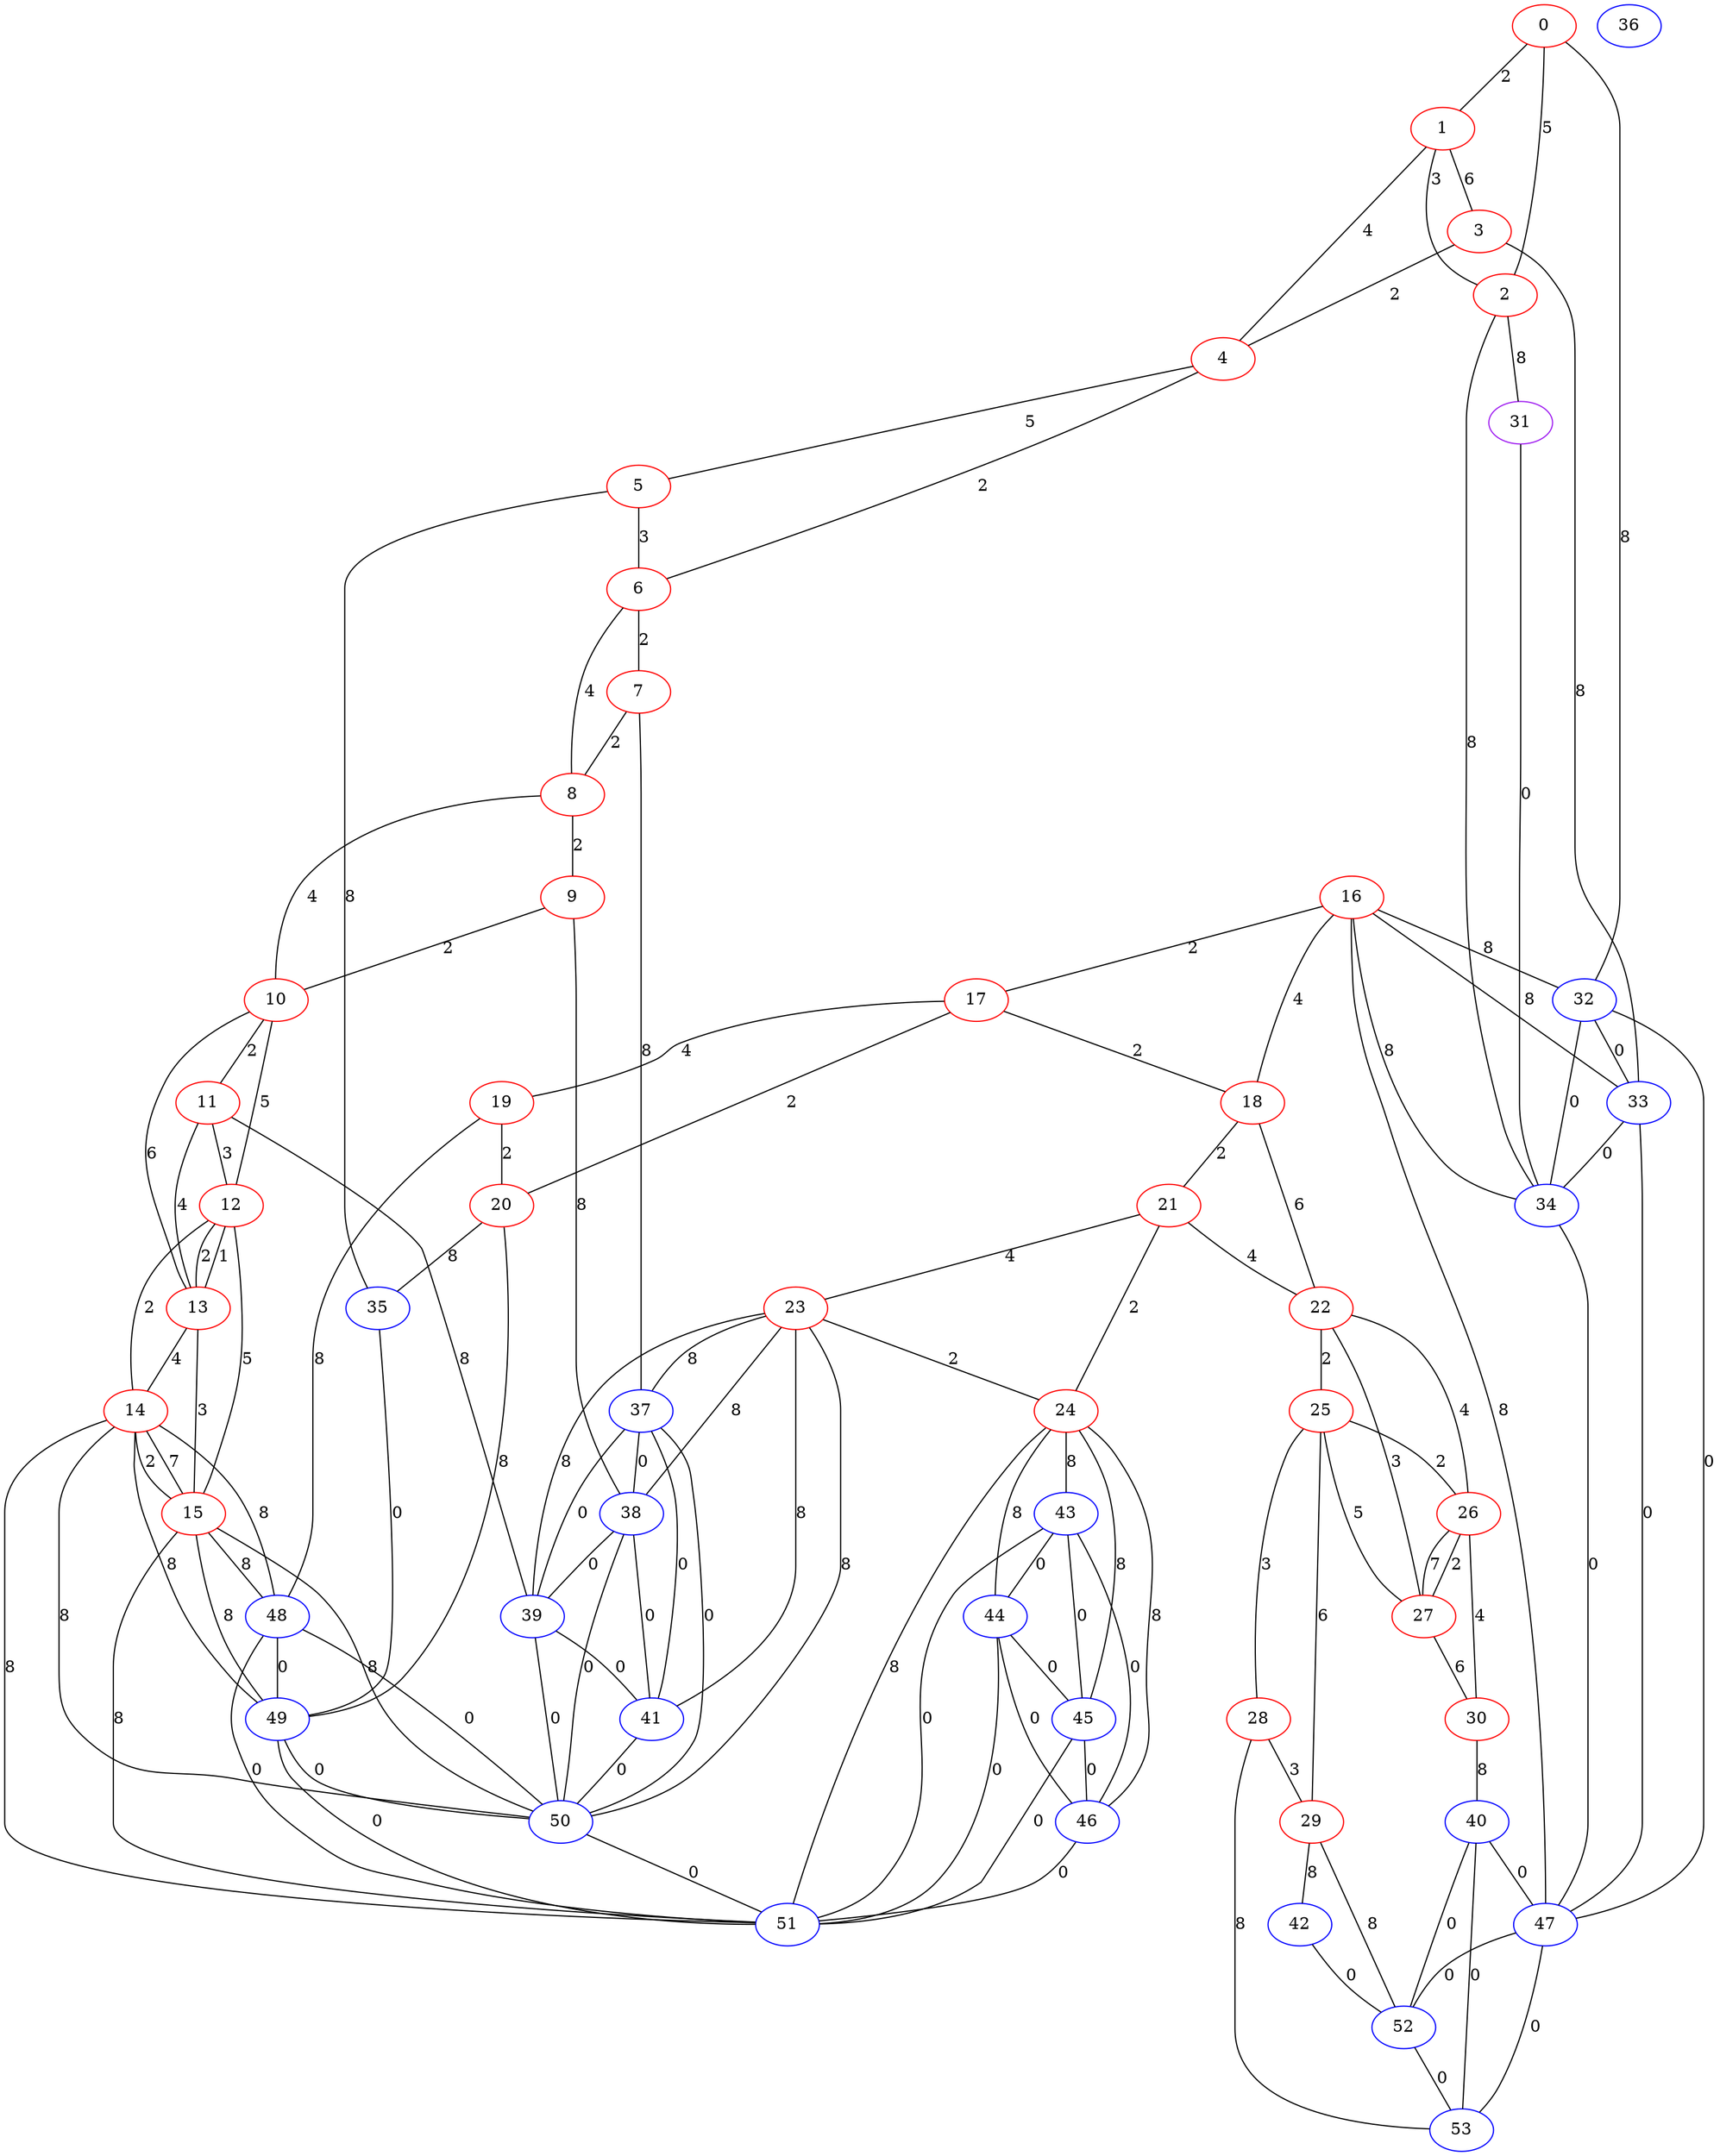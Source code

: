 graph "" {
0 [color=red, weight=1];
1 [color=red, weight=1];
2 [color=red, weight=1];
3 [color=red, weight=1];
4 [color=red, weight=1];
5 [color=red, weight=1];
6 [color=red, weight=1];
7 [color=red, weight=1];
8 [color=red, weight=1];
9 [color=red, weight=1];
10 [color=red, weight=1];
11 [color=red, weight=1];
12 [color=red, weight=1];
13 [color=red, weight=1];
14 [color=red, weight=1];
15 [color=red, weight=1];
16 [color=red, weight=1];
17 [color=red, weight=1];
18 [color=red, weight=1];
19 [color=red, weight=1];
20 [color=red, weight=1];
21 [color=red, weight=1];
22 [color=red, weight=1];
23 [color=red, weight=1];
24 [color=red, weight=1];
25 [color=red, weight=1];
26 [color=red, weight=1];
27 [color=red, weight=1];
28 [color=red, weight=1];
29 [color=red, weight=1];
30 [color=red, weight=1];
31 [color=purple, weight=4];
32 [color=blue, weight=3];
33 [color=blue, weight=3];
34 [color=blue, weight=3];
35 [color=blue, weight=3];
36 [color=blue, weight=3];
37 [color=blue, weight=3];
38 [color=blue, weight=3];
39 [color=blue, weight=3];
40 [color=blue, weight=3];
41 [color=blue, weight=3];
42 [color=blue, weight=3];
43 [color=blue, weight=3];
44 [color=blue, weight=3];
45 [color=blue, weight=3];
46 [color=blue, weight=3];
47 [color=blue, weight=3];
48 [color=blue, weight=3];
49 [color=blue, weight=3];
50 [color=blue, weight=3];
51 [color=blue, weight=3];
52 [color=blue, weight=3];
53 [color=blue, weight=3];
0 -- 32  [key=0, label=8];
0 -- 1  [key=0, label=2];
0 -- 2  [key=0, label=5];
1 -- 2  [key=0, label=3];
1 -- 3  [key=0, label=6];
1 -- 4  [key=0, label=4];
2 -- 34  [key=0, label=8];
2 -- 31  [key=0, label=8];
3 -- 4  [key=0, label=2];
3 -- 33  [key=0, label=8];
4 -- 5  [key=0, label=5];
4 -- 6  [key=0, label=2];
5 -- 35  [key=0, label=8];
5 -- 6  [key=0, label=3];
6 -- 8  [key=0, label=4];
6 -- 7  [key=0, label=2];
7 -- 8  [key=0, label=2];
7 -- 37  [key=0, label=8];
8 -- 9  [key=0, label=2];
8 -- 10  [key=0, label=4];
9 -- 10  [key=0, label=2];
9 -- 38  [key=0, label=8];
10 -- 11  [key=0, label=2];
10 -- 12  [key=0, label=5];
10 -- 13  [key=0, label=6];
11 -- 12  [key=0, label=3];
11 -- 13  [key=0, label=4];
11 -- 39  [key=0, label=8];
12 -- 13  [key=0, label=2];
12 -- 13  [key=1, label=1];
12 -- 14  [key=0, label=2];
12 -- 15  [key=0, label=5];
13 -- 14  [key=0, label=4];
13 -- 15  [key=0, label=3];
14 -- 15  [key=0, label=7];
14 -- 15  [key=1, label=2];
14 -- 48  [key=0, label=8];
14 -- 49  [key=0, label=8];
14 -- 50  [key=0, label=8];
14 -- 51  [key=0, label=8];
15 -- 48  [key=0, label=8];
15 -- 49  [key=0, label=8];
15 -- 50  [key=0, label=8];
15 -- 51  [key=0, label=8];
16 -- 32  [key=0, label=8];
16 -- 33  [key=0, label=8];
16 -- 34  [key=0, label=8];
16 -- 47  [key=0, label=8];
16 -- 17  [key=0, label=2];
16 -- 18  [key=0, label=4];
17 -- 18  [key=0, label=2];
17 -- 19  [key=0, label=4];
17 -- 20  [key=0, label=2];
18 -- 21  [key=0, label=2];
18 -- 22  [key=0, label=6];
19 -- 48  [key=0, label=8];
19 -- 20  [key=0, label=2];
20 -- 35  [key=0, label=8];
20 -- 49  [key=0, label=8];
21 -- 24  [key=0, label=2];
21 -- 22  [key=0, label=4];
21 -- 23  [key=0, label=4];
22 -- 27  [key=0, label=3];
22 -- 25  [key=0, label=2];
22 -- 26  [key=0, label=4];
23 -- 37  [key=0, label=8];
23 -- 38  [key=0, label=8];
23 -- 39  [key=0, label=8];
23 -- 41  [key=0, label=8];
23 -- 50  [key=0, label=8];
23 -- 24  [key=0, label=2];
24 -- 43  [key=0, label=8];
24 -- 44  [key=0, label=8];
24 -- 45  [key=0, label=8];
24 -- 46  [key=0, label=8];
24 -- 51  [key=0, label=8];
25 -- 26  [key=0, label=2];
25 -- 27  [key=0, label=5];
25 -- 28  [key=0, label=3];
25 -- 29  [key=0, label=6];
26 -- 27  [key=0, label=2];
26 -- 27  [key=1, label=7];
26 -- 30  [key=0, label=4];
27 -- 30  [key=0, label=6];
28 -- 29  [key=0, label=3];
28 -- 53  [key=0, label=8];
29 -- 42  [key=0, label=8];
29 -- 52  [key=0, label=8];
30 -- 40  [key=0, label=8];
31 -- 34  [key=0, label=0];
32 -- 33  [key=0, label=0];
32 -- 34  [key=0, label=0];
32 -- 47  [key=0, label=0];
33 -- 34  [key=0, label=0];
33 -- 47  [key=0, label=0];
34 -- 47  [key=0, label=0];
35 -- 49  [key=0, label=0];
37 -- 38  [key=0, label=0];
37 -- 41  [key=0, label=0];
37 -- 39  [key=0, label=0];
37 -- 50  [key=0, label=0];
38 -- 39  [key=0, label=0];
38 -- 50  [key=0, label=0];
38 -- 41  [key=0, label=0];
39 -- 41  [key=0, label=0];
39 -- 50  [key=0, label=0];
40 -- 52  [key=0, label=0];
40 -- 53  [key=0, label=0];
40 -- 47  [key=0, label=0];
41 -- 50  [key=0, label=0];
42 -- 52  [key=0, label=0];
43 -- 51  [key=0, label=0];
43 -- 44  [key=0, label=0];
43 -- 45  [key=0, label=0];
43 -- 46  [key=0, label=0];
44 -- 51  [key=0, label=0];
44 -- 45  [key=0, label=0];
44 -- 46  [key=0, label=0];
45 -- 51  [key=0, label=0];
45 -- 46  [key=0, label=0];
46 -- 51  [key=0, label=0];
47 -- 52  [key=0, label=0];
47 -- 53  [key=0, label=0];
48 -- 51  [key=0, label=0];
48 -- 49  [key=0, label=0];
48 -- 50  [key=0, label=0];
49 -- 50  [key=0, label=0];
49 -- 51  [key=0, label=0];
50 -- 51  [key=0, label=0];
52 -- 53  [key=0, label=0];
}
